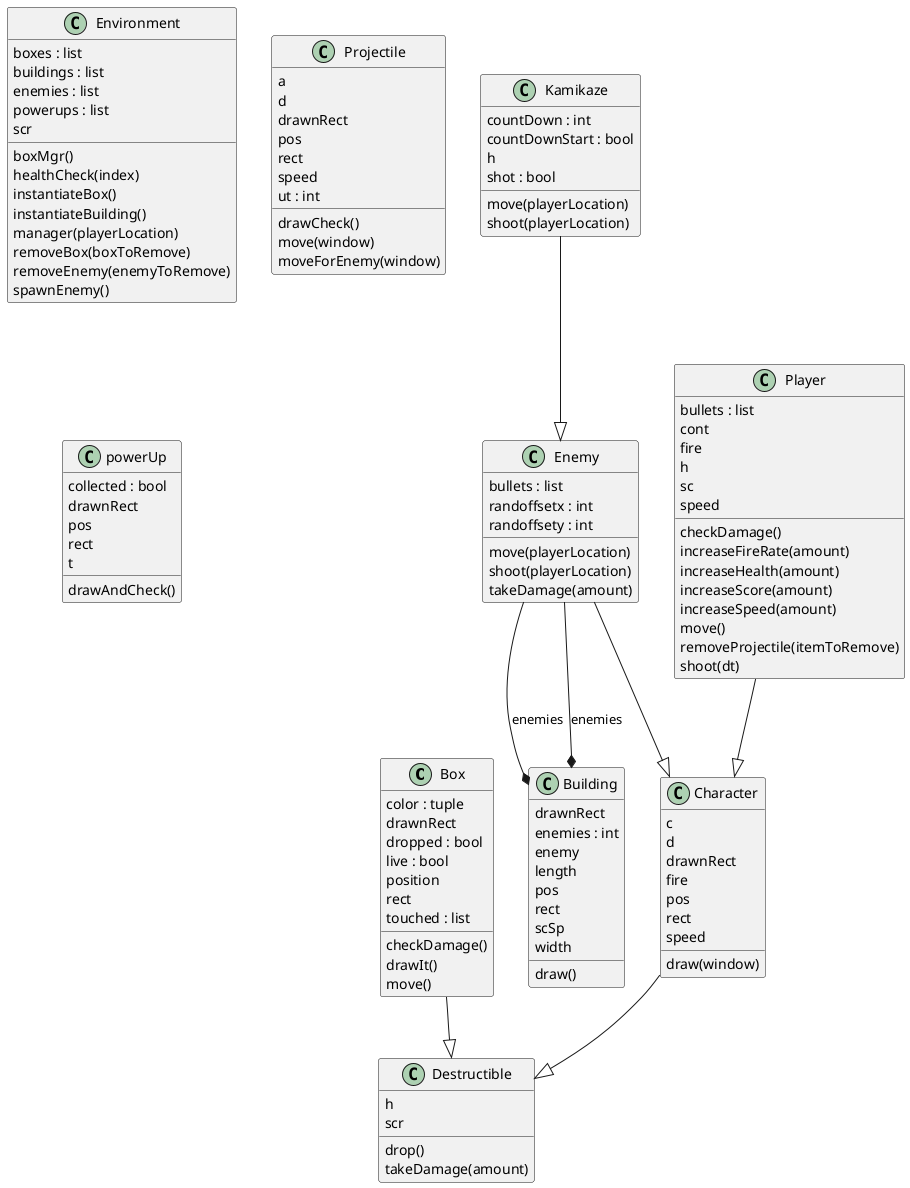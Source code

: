 @startuml classes
set namespaceSeparator none
class "Box" as main.Box {
  color : tuple
  drawnRect
  dropped : bool
  live : bool
  position
  rect
  touched : list
  checkDamage()
  drawIt()
  move()
}
class "Building" as main.Building {
  drawnRect
  enemies : int
  enemy
  length
  pos
  rect
  scSp
  width
  draw()
}
class "Character" as main.Character {
  c
  d
  drawnRect
  fire
  pos
  rect
  speed
  draw(window)
}
class "Destructible" as main.Destructible {
  h
  scr
  drop()
  takeDamage(amount)
}
class "Enemy" as main.Enemy {
  bullets : list
  randoffsetx : int
  randoffsety : int
  move(playerLocation)
  shoot(playerLocation)
  takeDamage(amount)
}
class "Environment" as main.Environment {
  boxes : list
  buildings : list
  enemies : list
  powerups : list
  scr
  boxMgr()
  healthCheck(index)
  instantiateBox()
  instantiateBuilding()
  manager(playerLocation)
  removeBox(boxToRemove)
  removeEnemy(enemyToRemove)
  spawnEnemy()
}
class "Kamikaze" as main.Kamikaze {
  countDown : int
  countDownStart : bool
  h
  shot : bool
  move(playerLocation)
  shoot(playerLocation)
}
class "Player" as main.Player {
  bullets : list
  cont
  fire
  h
  sc
  speed
  checkDamage()
  increaseFireRate(amount)
  increaseHealth(amount)
  increaseScore(amount)
  increaseSpeed(amount)
  move()
  removeProjectile(itemToRemove)
  shoot(dt)
}
class "Projectile" as main.Projectile {
  a
  d
  drawnRect
  pos
  rect
  speed
  ut : int
  drawCheck()
  move(window)
  moveForEnemy(window)
}
class "powerUp" as main.powerUp {
  collected : bool
  drawnRect
  pos
  rect
  t
  drawAndCheck()
}
main.Box --|> main.Destructible
main.Character --|> main.Destructible
main.Enemy --|> main.Character
main.Kamikaze --|> main.Enemy
main.Player --|> main.Character
main.Enemy --* main.Building : enemies
main.Enemy --* main.Building : enemies
@enduml
